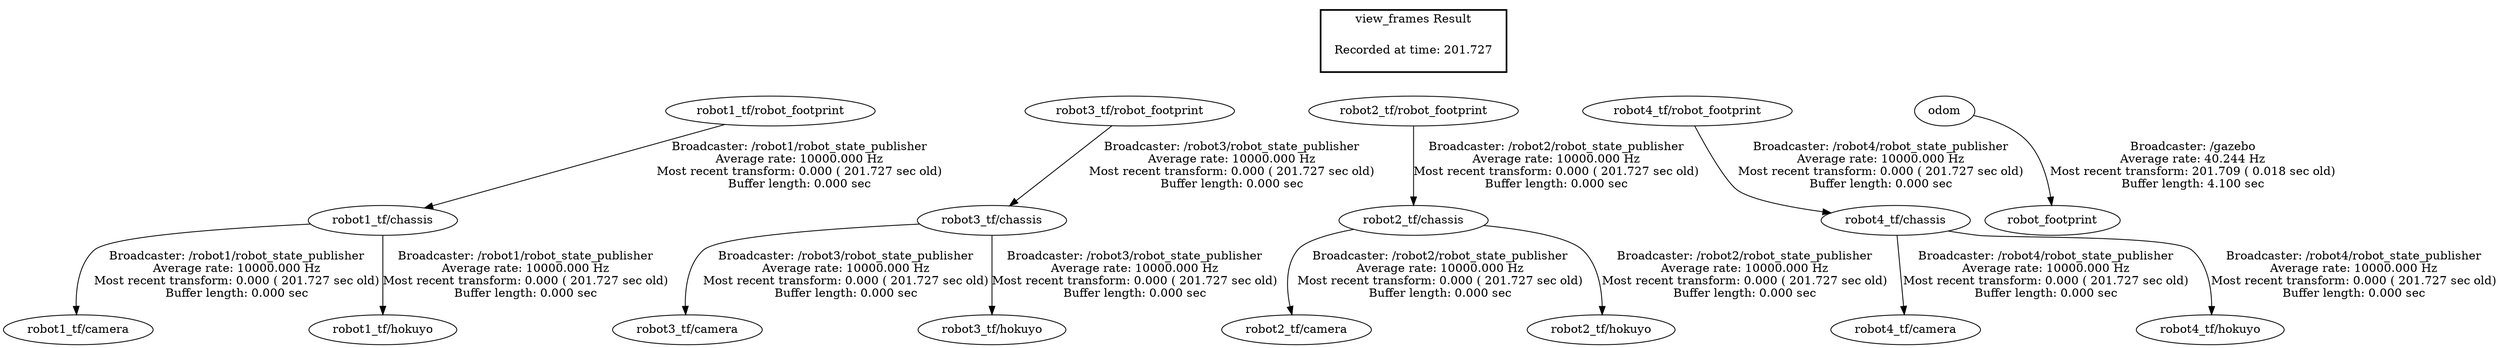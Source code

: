 digraph G {
"robot1_tf/chassis" -> "robot1_tf/camera"[label="Broadcaster: /robot1/robot_state_publisher\nAverage rate: 10000.000 Hz\nMost recent transform: 0.000 ( 201.727 sec old)\nBuffer length: 0.000 sec\n"];
"robot1_tf/robot_footprint" -> "robot1_tf/chassis"[label="Broadcaster: /robot1/robot_state_publisher\nAverage rate: 10000.000 Hz\nMost recent transform: 0.000 ( 201.727 sec old)\nBuffer length: 0.000 sec\n"];
"robot1_tf/chassis" -> "robot1_tf/hokuyo"[label="Broadcaster: /robot1/robot_state_publisher\nAverage rate: 10000.000 Hz\nMost recent transform: 0.000 ( 201.727 sec old)\nBuffer length: 0.000 sec\n"];
"robot3_tf/chassis" -> "robot3_tf/camera"[label="Broadcaster: /robot3/robot_state_publisher\nAverage rate: 10000.000 Hz\nMost recent transform: 0.000 ( 201.727 sec old)\nBuffer length: 0.000 sec\n"];
"robot3_tf/robot_footprint" -> "robot3_tf/chassis"[label="Broadcaster: /robot3/robot_state_publisher\nAverage rate: 10000.000 Hz\nMost recent transform: 0.000 ( 201.727 sec old)\nBuffer length: 0.000 sec\n"];
"robot3_tf/chassis" -> "robot3_tf/hokuyo"[label="Broadcaster: /robot3/robot_state_publisher\nAverage rate: 10000.000 Hz\nMost recent transform: 0.000 ( 201.727 sec old)\nBuffer length: 0.000 sec\n"];
"robot2_tf/chassis" -> "robot2_tf/camera"[label="Broadcaster: /robot2/robot_state_publisher\nAverage rate: 10000.000 Hz\nMost recent transform: 0.000 ( 201.727 sec old)\nBuffer length: 0.000 sec\n"];
"robot2_tf/robot_footprint" -> "robot2_tf/chassis"[label="Broadcaster: /robot2/robot_state_publisher\nAverage rate: 10000.000 Hz\nMost recent transform: 0.000 ( 201.727 sec old)\nBuffer length: 0.000 sec\n"];
"robot2_tf/chassis" -> "robot2_tf/hokuyo"[label="Broadcaster: /robot2/robot_state_publisher\nAverage rate: 10000.000 Hz\nMost recent transform: 0.000 ( 201.727 sec old)\nBuffer length: 0.000 sec\n"];
"robot4_tf/chassis" -> "robot4_tf/camera"[label="Broadcaster: /robot4/robot_state_publisher\nAverage rate: 10000.000 Hz\nMost recent transform: 0.000 ( 201.727 sec old)\nBuffer length: 0.000 sec\n"];
"robot4_tf/robot_footprint" -> "robot4_tf/chassis"[label="Broadcaster: /robot4/robot_state_publisher\nAverage rate: 10000.000 Hz\nMost recent transform: 0.000 ( 201.727 sec old)\nBuffer length: 0.000 sec\n"];
"robot4_tf/chassis" -> "robot4_tf/hokuyo"[label="Broadcaster: /robot4/robot_state_publisher\nAverage rate: 10000.000 Hz\nMost recent transform: 0.000 ( 201.727 sec old)\nBuffer length: 0.000 sec\n"];
"odom" -> "robot_footprint"[label="Broadcaster: /gazebo\nAverage rate: 40.244 Hz\nMost recent transform: 201.709 ( 0.018 sec old)\nBuffer length: 4.100 sec\n"];
edge [style=invis];
 subgraph cluster_legend { style=bold; color=black; label ="view_frames Result";
"Recorded at time: 201.727"[ shape=plaintext ] ;
 }->"robot1_tf/robot_footprint";
edge [style=invis];
 subgraph cluster_legend { style=bold; color=black; label ="view_frames Result";
"Recorded at time: 201.727"[ shape=plaintext ] ;
 }->"robot3_tf/robot_footprint";
edge [style=invis];
 subgraph cluster_legend { style=bold; color=black; label ="view_frames Result";
"Recorded at time: 201.727"[ shape=plaintext ] ;
 }->"robot2_tf/robot_footprint";
edge [style=invis];
 subgraph cluster_legend { style=bold; color=black; label ="view_frames Result";
"Recorded at time: 201.727"[ shape=plaintext ] ;
 }->"robot4_tf/robot_footprint";
edge [style=invis];
 subgraph cluster_legend { style=bold; color=black; label ="view_frames Result";
"Recorded at time: 201.727"[ shape=plaintext ] ;
 }->"odom";
}